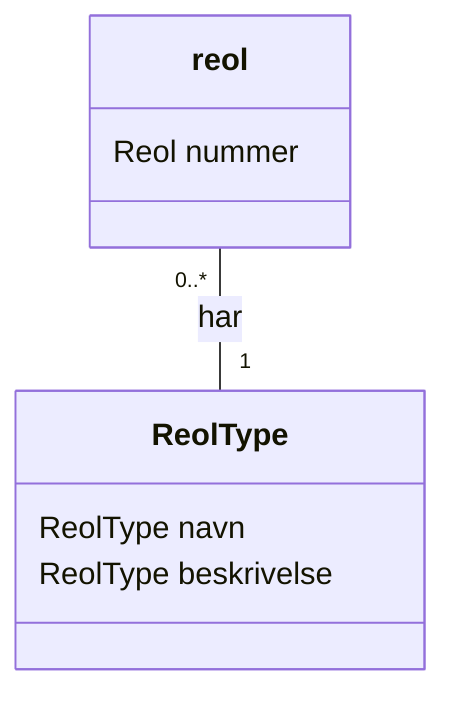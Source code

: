 ﻿classDiagram
    class reol {
        Reol nummer
    }
    class ReolType {
        ReolType navn
        ReolType beskrivelse
    }

    reol "0..*" -- "1" ReolType : har